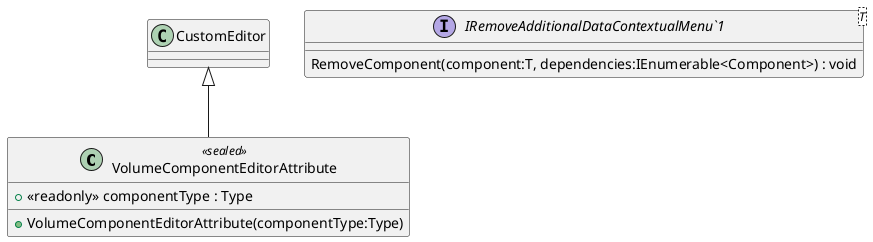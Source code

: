 @startuml
class VolumeComponentEditorAttribute <<sealed>> {
    + <<readonly>> componentType : Type
    + VolumeComponentEditorAttribute(componentType:Type)
}
interface "IRemoveAdditionalDataContextualMenu`1"<T> {
    RemoveComponent(component:T, dependencies:IEnumerable<Component>) : void
}
CustomEditor <|-- VolumeComponentEditorAttribute
@enduml

